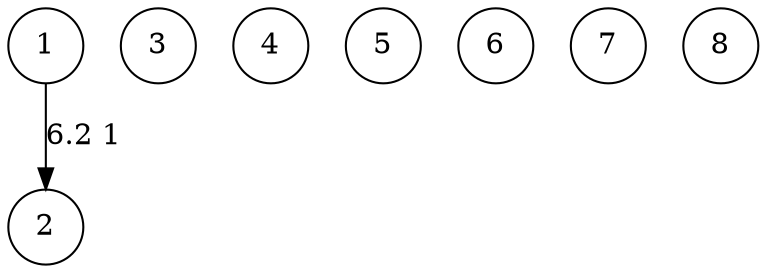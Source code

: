 digraph  M  {1  [shape=circle];
2  [shape=circle];
3  [shape=circle];
4  [shape=circle];
5  [shape=circle];
6  [shape=circle];
7  [shape=circle];
8  [shape=circle];
1  ->  2  [label  =  "6.2 1"];
}
